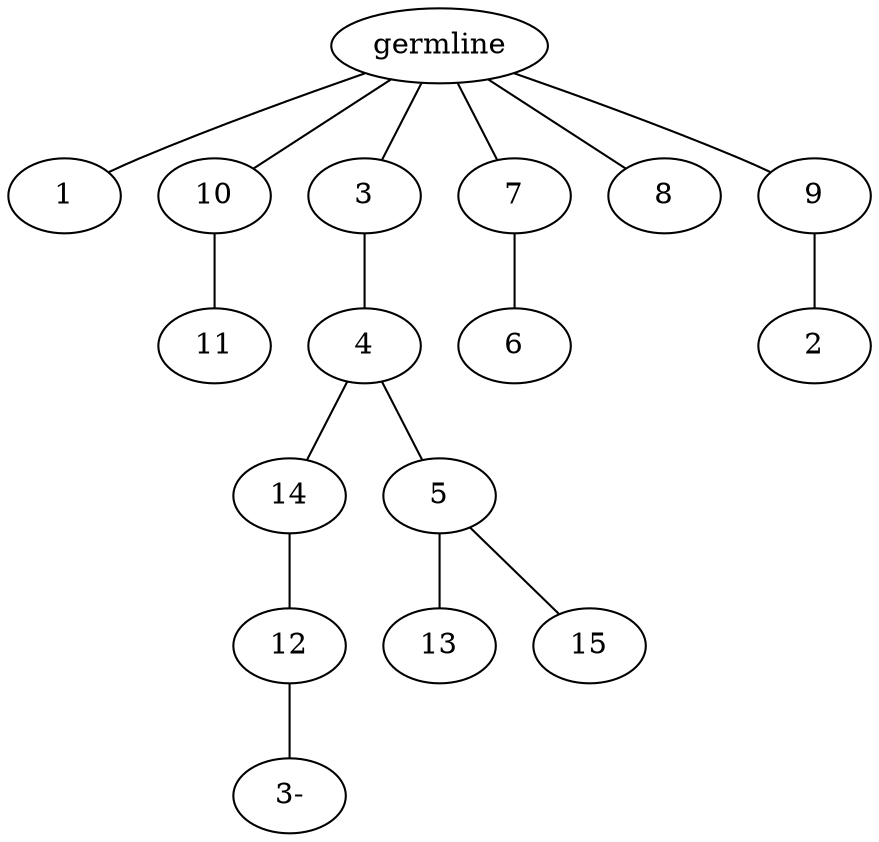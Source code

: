 graph tree {
    "139893753916432" [label="germline"];
    "139893753992432" [label="1"];
    "139893753993248" [label="10"];
    "139893753993056" [label="11"];
    "139893753995120" [label="3"];
    "139893753993824" [label="4"];
    "139893753991904" [label="14"];
    "139893753993440" [label="12"];
    "139893753918368" [label="3-"];
    "139893753993680" [label="5"];
    "139893753992096" [label="13"];
    "139893753994928" [label="15"];
    "139893754061200" [label="7"];
    "139893753994064" [label="6"];
    "139893753994400" [label="8"];
    "139893753992816" [label="9"];
    "139893753994304" [label="2"];
    "139893753916432" -- "139893753992432";
    "139893753916432" -- "139893753993248";
    "139893753916432" -- "139893753995120";
    "139893753916432" -- "139893754061200";
    "139893753916432" -- "139893753994400";
    "139893753916432" -- "139893753992816";
    "139893753993248" -- "139893753993056";
    "139893753995120" -- "139893753993824";
    "139893753993824" -- "139893753991904";
    "139893753993824" -- "139893753993680";
    "139893753991904" -- "139893753993440";
    "139893753993440" -- "139893753918368";
    "139893753993680" -- "139893753992096";
    "139893753993680" -- "139893753994928";
    "139893754061200" -- "139893753994064";
    "139893753992816" -- "139893753994304";
}
